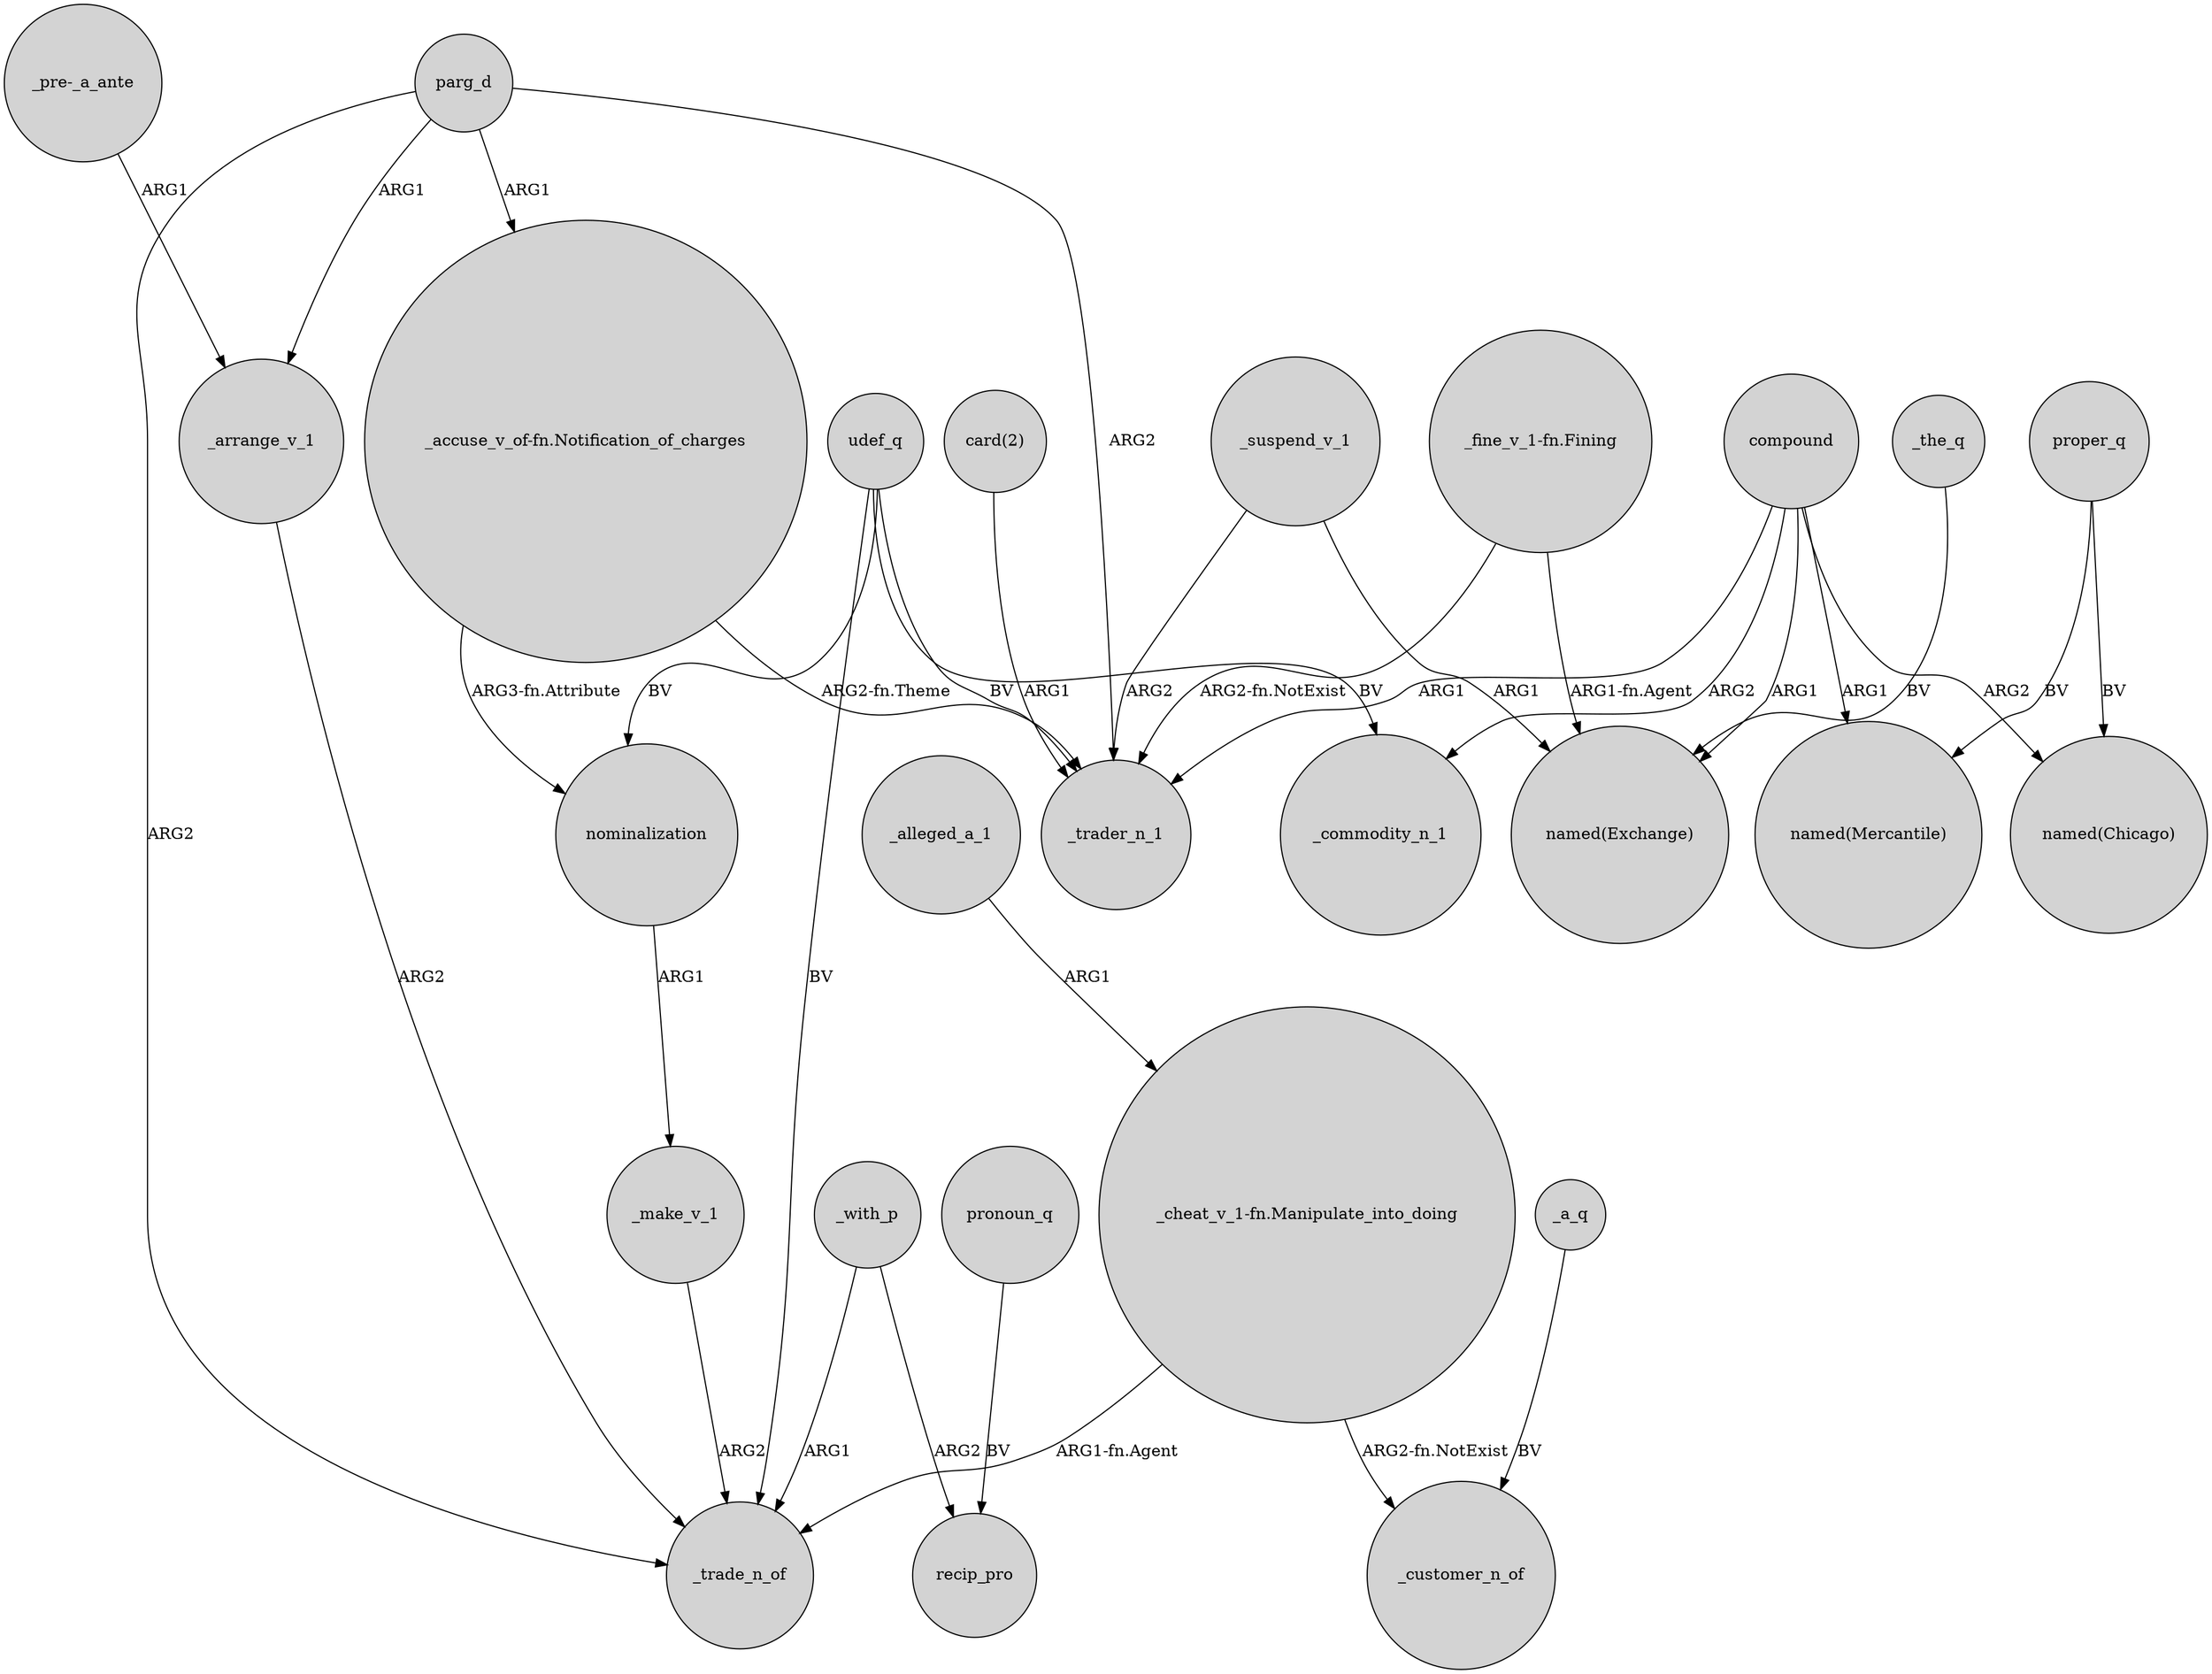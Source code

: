 digraph {
	node [shape=circle style=filled]
	udef_q -> _trade_n_of [label=BV]
	parg_d -> _arrange_v_1 [label=ARG1]
	_with_p -> _trade_n_of [label=ARG1]
	"_fine_v_1-fn.Fining" -> _trader_n_1 [label="ARG2-fn.NotExist"]
	udef_q -> _commodity_n_1 [label=BV]
	udef_q -> _trader_n_1 [label=BV]
	_the_q -> "named(Exchange)" [label=BV]
	compound -> _commodity_n_1 [label=ARG2]
	parg_d -> _trade_n_of [label=ARG2]
	nominalization -> _make_v_1 [label=ARG1]
	proper_q -> "named(Mercantile)" [label=BV]
	_make_v_1 -> _trade_n_of [label=ARG2]
	compound -> "named(Chicago)" [label=ARG2]
	"_cheat_v_1-fn.Manipulate_into_doing" -> _customer_n_of [label="ARG2-fn.NotExist"]
	compound -> _trader_n_1 [label=ARG1]
	"_accuse_v_of-fn.Notification_of_charges" -> _trader_n_1 [label="ARG2-fn.Theme"]
	parg_d -> "_accuse_v_of-fn.Notification_of_charges" [label=ARG1]
	pronoun_q -> recip_pro [label=BV]
	compound -> "named(Mercantile)" [label=ARG1]
	"card(2)" -> _trader_n_1 [label=ARG1]
	_suspend_v_1 -> "named(Exchange)" [label=ARG1]
	_with_p -> recip_pro [label=ARG2]
	compound -> "named(Exchange)" [label=ARG1]
	"_pre-_a_ante" -> _arrange_v_1 [label=ARG1]
	udef_q -> nominalization [label=BV]
	_a_q -> _customer_n_of [label=BV]
	_arrange_v_1 -> _trade_n_of [label=ARG2]
	"_cheat_v_1-fn.Manipulate_into_doing" -> _trade_n_of [label="ARG1-fn.Agent"]
	_alleged_a_1 -> "_cheat_v_1-fn.Manipulate_into_doing" [label=ARG1]
	parg_d -> _trader_n_1 [label=ARG2]
	_suspend_v_1 -> _trader_n_1 [label=ARG2]
	proper_q -> "named(Chicago)" [label=BV]
	"_fine_v_1-fn.Fining" -> "named(Exchange)" [label="ARG1-fn.Agent"]
	"_accuse_v_of-fn.Notification_of_charges" -> nominalization [label="ARG3-fn.Attribute"]
}
